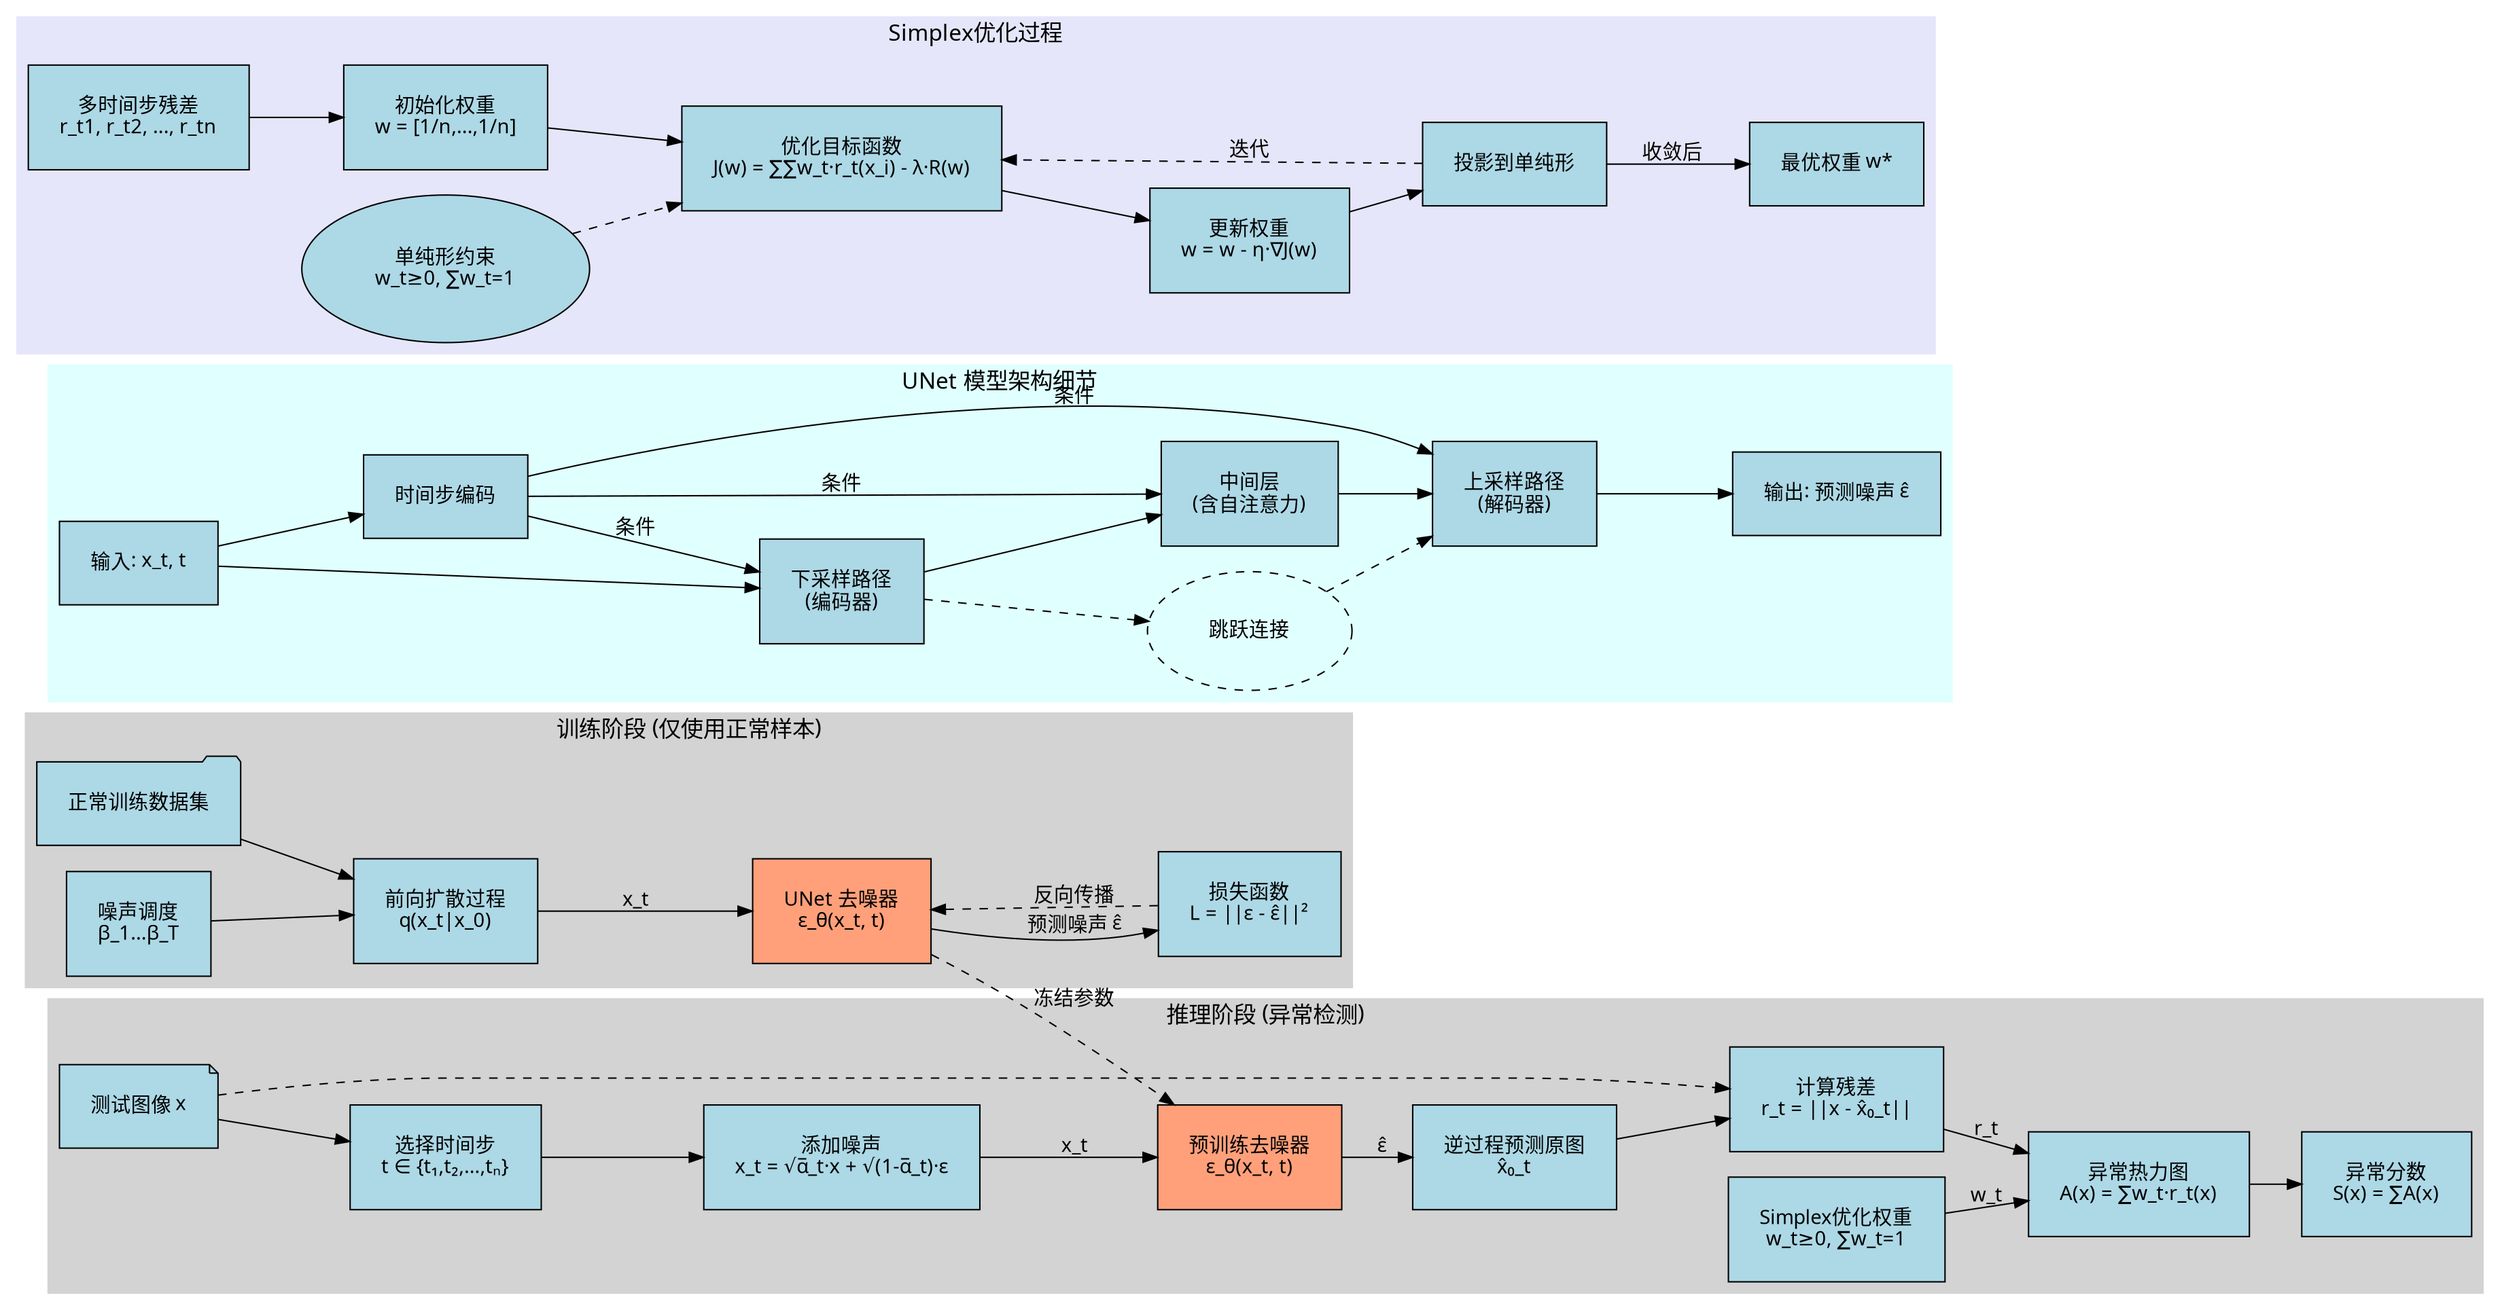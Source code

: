// AnoDDPM核心组件可视化
digraph AnoDDPM {
    // 图表设置
    rankdir=LR;
    splines=true;
    fontname="Microsoft YaHei";
    node [fontname="Microsoft YaHei", shape=box, style=filled, fillcolor=lightblue, margin=0.3];
    edge [fontname="Microsoft YaHei"];
    
    // 定义子图 - 训练阶段
    subgraph cluster_training {
        label="训练阶段 (仅使用正常样本)";
        style=filled;
        color=lightgrey;
        fontsize=16;
        
        normal_data [label="正常训练数据集", shape=folder];
        forward_process [label="前向扩散过程\nq(x_t|x_0)", shape=box];
        noise_schedule [label="噪声调度\nβ_1...β_T"];
        unet_training [label="UNet 去噪器\nε_θ(x_t, t)", shape=box, fillcolor=lightsalmon];
        loss [label="损失函数\nL = ||ε - ε̂||²"];
        
        normal_data -> forward_process;
        noise_schedule -> forward_process;
        forward_process -> unet_training [label="x_t"];
        unet_training -> loss [label="预测噪声 ε̂"];
        loss -> unet_training [label="反向传播", style=dashed];
    }
    
    // 定义子图 - 推理阶段
    subgraph cluster_inference {
        label="推理阶段 (异常检测)";
        style=filled;
        color=lightgrey;
        fontsize=16;
        
        test_image [label="测试图像 x", shape=note];
        time_steps [label="选择时间步\nt ∈ {t₁,t₂,...,tₙ}"];
        noisy_images [label="添加噪声\nx_t = √α̅_t·x + √(1-α̅_t)·ε"];
        unet_inference [label="预训练去噪器\nε_θ(x_t, t)", shape=box, fillcolor=lightsalmon];
        reverse_process [label="逆过程预测原图\nx̂₀_t"];
        residual_calc [label="计算残差\nr_t = ||x - x̂₀_t||"];
        simplex_weights [label="Simplex优化权重\nw_t≥0, ∑w_t=1"];
        anomaly_map [label="异常热力图\nA(x) = ∑w_t·r_t(x)"];
        anomaly_score [label="异常分数\nS(x) = ∑A(x)"];
        
        test_image -> time_steps;
        time_steps -> noisy_images;
        noisy_images -> unet_inference [label="x_t"];
        unet_inference -> reverse_process [label="ε̂"];
        reverse_process -> residual_calc;
        test_image -> residual_calc [style=dashed];
        residual_calc -> anomaly_map [label="r_t"];
        simplex_weights -> anomaly_map [label="w_t"];
        anomaly_map -> anomaly_score;
    }
    
    // 连接训练和推理阶段
    unet_training -> unet_inference [label="冻结参数", style=dashed, constraint=false];
    
    // UNet内部架构
    subgraph cluster_unet {
        label="UNet 模型架构细节";
        style=filled;
        color=lightcyan;
        fontsize=16;
        
        // 简化的UNet结构
        input_xt [label="输入: x_t, t"];
        time_embedding [label="时间步编码"];
        down_path [label="下采样路径\n(编码器)"];
        middle [label="中间层\n(含自注意力)"];
        up_path [label="上采样路径\n(解码器)"];
        skip_connections [label="跳跃连接", shape=oval, style=dashed];
        output_noise [label="输出: 预测噪声 ε̂"];
        
        input_xt -> time_embedding;
        input_xt -> down_path;
        time_embedding -> down_path [label="条件"];
        down_path -> middle;
        time_embedding -> middle [label="条件"];
        middle -> up_path;
        time_embedding -> up_path [label="条件"];
        down_path -> skip_connections [style=dashed];
        skip_connections -> up_path [style=dashed];
        up_path -> output_noise;
    }
    
    // Simplex优化过程
    subgraph cluster_simplex {
        label="Simplex优化过程";
        style=filled;
        color=lavender;
        fontsize=16;
        
        multi_timestep [label="多时间步残差\nr_t1, r_t2, ..., r_tn"];
        init_weights [label="初始化权重\nw = [1/n,...,1/n]"];
        optimize_objective [label="优化目标函数\nJ(w) = ∑∑w_t·r_t(x_i) - λ·R(w)"];
        simplex_constraint [label="单纯形约束\nw_t≥0, ∑w_t=1", shape=oval];
        update_weights [label="更新权重\nw = w - η·∇J(w)"];
        project_simplex [label="投影到单纯形"];
        final_weights [label="最优权重 w*"];
        
        multi_timestep -> init_weights;
        init_weights -> optimize_objective;
        simplex_constraint -> optimize_objective [style=dashed];
        optimize_objective -> update_weights;
        update_weights -> project_simplex;
        project_simplex -> optimize_objective [label="迭代", style=dashed];
        project_simplex -> final_weights [label="收敛后"];
    }
}
